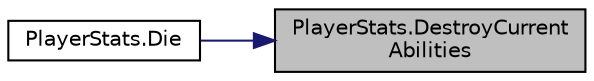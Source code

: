 digraph "PlayerStats.DestroyCurrentAbilities"
{
 // INTERACTIVE_SVG=YES
 // LATEX_PDF_SIZE
  edge [fontname="Helvetica",fontsize="10",labelfontname="Helvetica",labelfontsize="10"];
  node [fontname="Helvetica",fontsize="10",shape=record];
  rankdir="RL";
  Node1 [label="PlayerStats.DestroyCurrent\lAbilities",height=0.2,width=0.4,color="black", fillcolor="grey75", style="filled", fontcolor="black",tooltip="We trigger this function when the player dies in order to destroy all the current player abilities ne..."];
  Node1 -> Node2 [dir="back",color="midnightblue",fontsize="10",style="solid",fontname="Helvetica"];
  Node2 [label="PlayerStats.Die",height=0.2,width=0.4,color="black", fillcolor="white", style="filled",URL="$class_player_stats.html#a5caca2bd8f676341a2b269aea8a0f1ff",tooltip="Function that implements what is done when this entity dies."];
}

